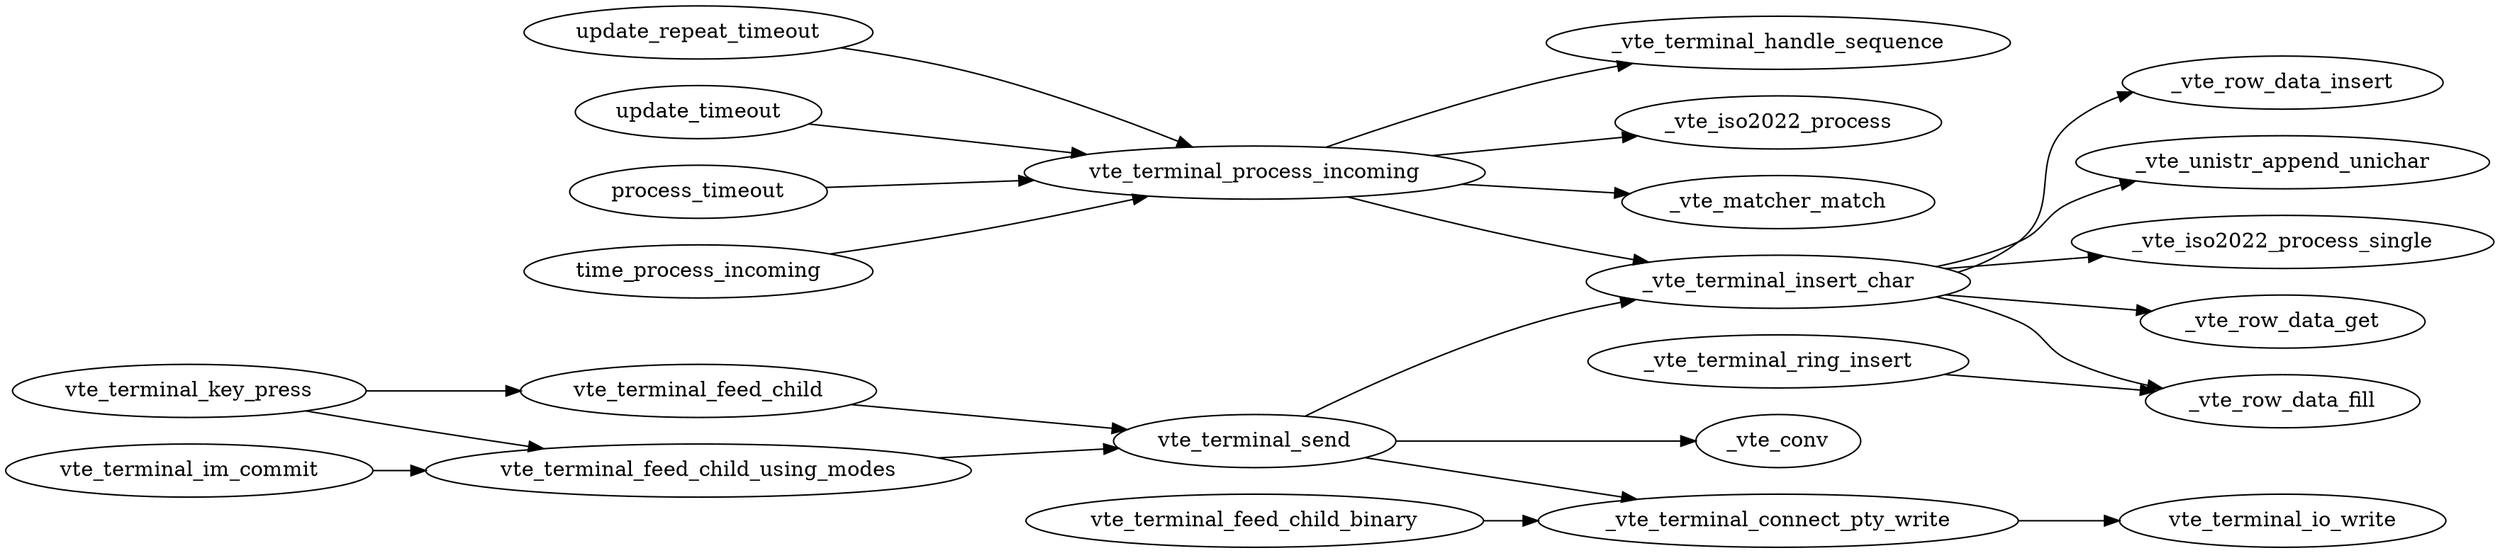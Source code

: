 digraph "bla" {
	rankdir = "LR"
	"process_timeout" -> "vte_terminal_process_incoming"
	"time_process_incoming" -> "vte_terminal_process_incoming"
	"update_repeat_timeout" -> "vte_terminal_process_incoming"
	"update_timeout" -> "vte_terminal_process_incoming"
	"_vte_terminal_connect_pty_write" -> "vte_terminal_io_write"
	"vte_terminal_feed_child" -> "vte_terminal_send"
	"vte_terminal_feed_child_binary" -> "_vte_terminal_connect_pty_write"
	"vte_terminal_feed_child_using_modes" -> "vte_terminal_send"
	"vte_terminal_im_commit" -> "vte_terminal_feed_child_using_modes"
	"_vte_terminal_insert_char" -> "_vte_iso2022_process_single"
	"_vte_terminal_insert_char" -> "_vte_row_data_fill"
	"_vte_terminal_insert_char" -> "_vte_row_data_get"
	"_vte_terminal_insert_char" -> "_vte_row_data_insert"
	"_vte_terminal_insert_char" -> "_vte_unistr_append_unichar"
	"vte_terminal_key_press" -> "vte_terminal_feed_child"
	"vte_terminal_key_press" -> "vte_terminal_feed_child_using_modes"
	"vte_terminal_process_incoming" -> "_vte_iso2022_process"
	"vte_terminal_process_incoming" -> "_vte_matcher_match"
	"vte_terminal_process_incoming" -> "_vte_terminal_handle_sequence"
	"vte_terminal_process_incoming" -> "_vte_terminal_insert_char"
	"_vte_terminal_ring_insert" -> "_vte_row_data_fill"
	"vte_terminal_send" -> "_vte_conv"
	"vte_terminal_send" -> "_vte_terminal_connect_pty_write"
	"vte_terminal_send" -> "_vte_terminal_insert_char"
}
